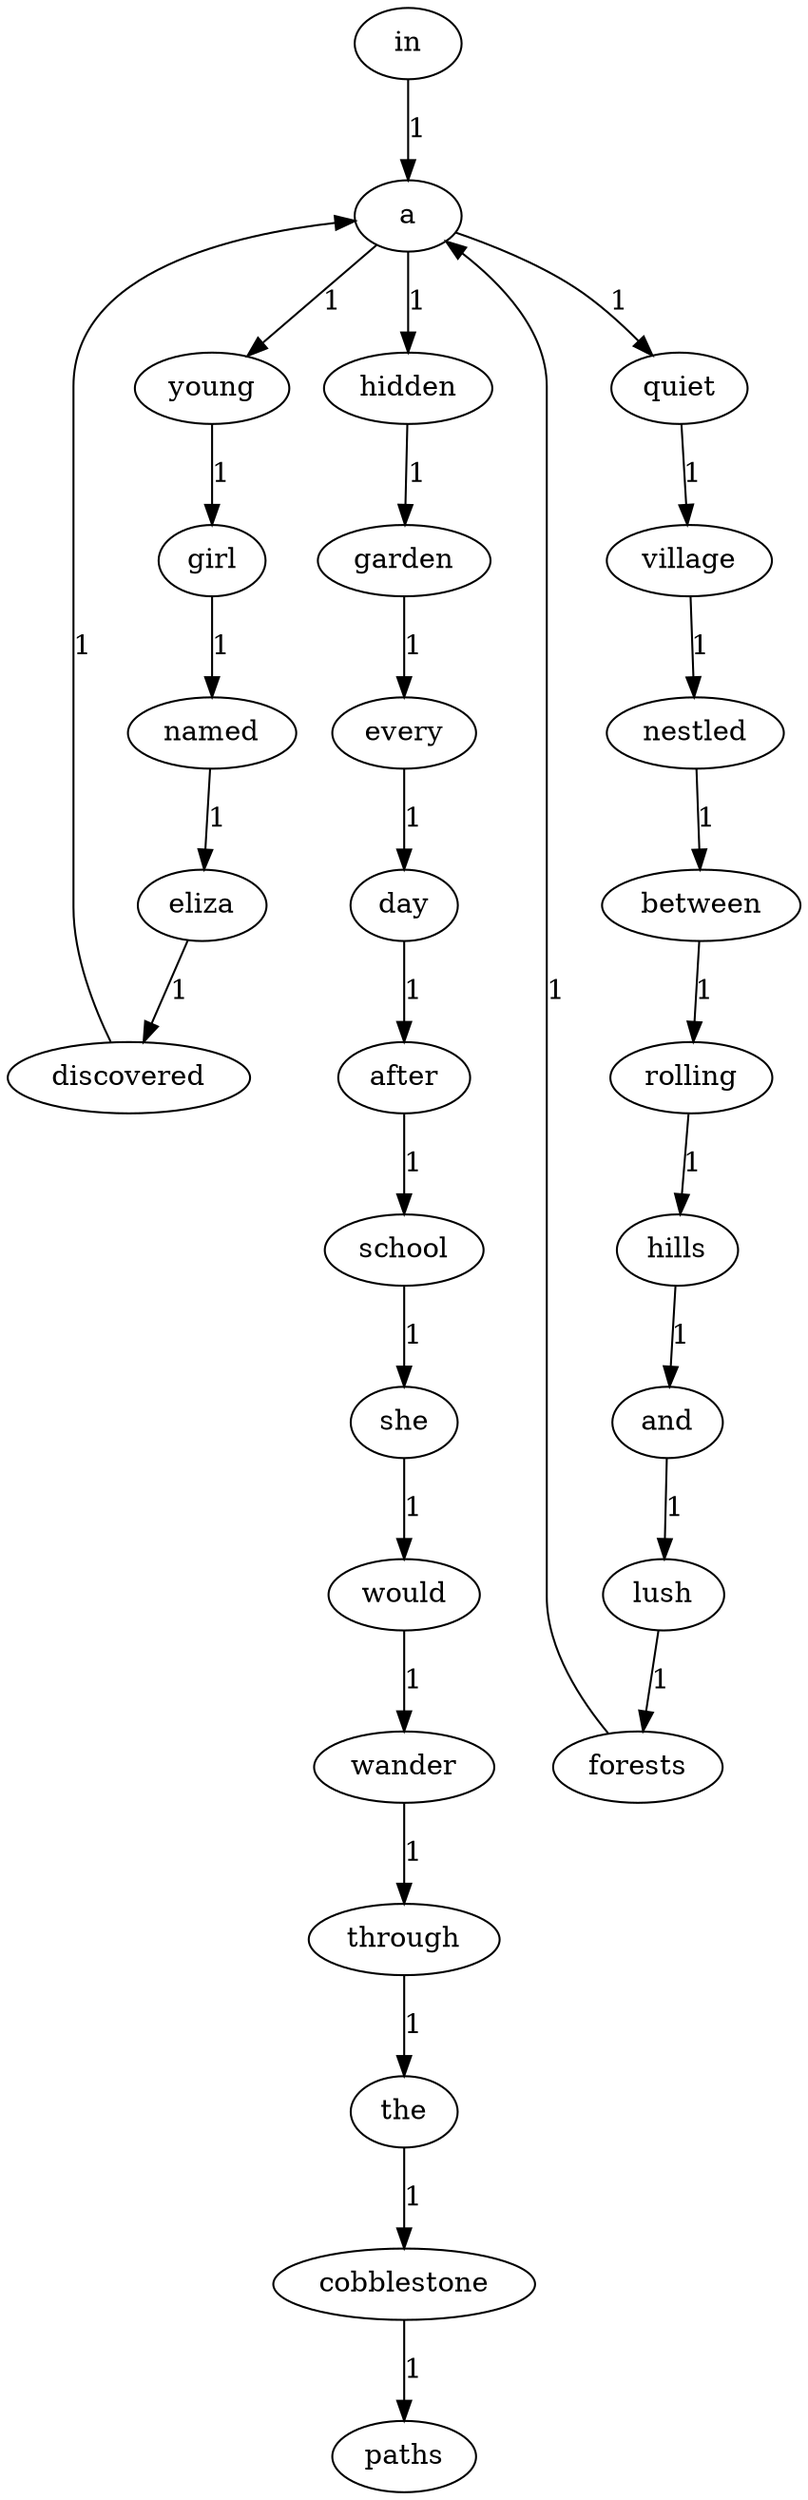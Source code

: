 digraph G {
    "through" -> "the" [label="1"];
    "named" -> "eliza" [label="1"];
    "discovered" -> "a" [label="1"];
    "hidden" -> "garden" [label="1"];
    "young" -> "girl" [label="1"];
    "eliza" -> "discovered" [label="1"];
    "rolling" -> "hills" [label="1"];
    "would" -> "wander" [label="1"];
    "cobblestone" -> "paths" [label="1"];
    "school" -> "she" [label="1"];
    "and" -> "lush" [label="1"];
    "quiet" -> "village" [label="1"];
    "after" -> "school" [label="1"];
    "village" -> "nestled" [label="1"];
    "every" -> "day" [label="1"];
    "day" -> "after" [label="1"];
    "between" -> "rolling" [label="1"];
    "a" -> "hidden" [label="1"];
    "a" -> "young" [label="1"];
    "a" -> "quiet" [label="1"];
    "nestled" -> "between" [label="1"];
    "in" -> "a" [label="1"];
    "lush" -> "forests" [label="1"];
    "girl" -> "named" [label="1"];
    "forests" -> "a" [label="1"];
    "the" -> "cobblestone" [label="1"];
    "she" -> "would" [label="1"];
    "wander" -> "through" [label="1"];
    "hills" -> "and" [label="1"];
    "garden" -> "every" [label="1"];
}
